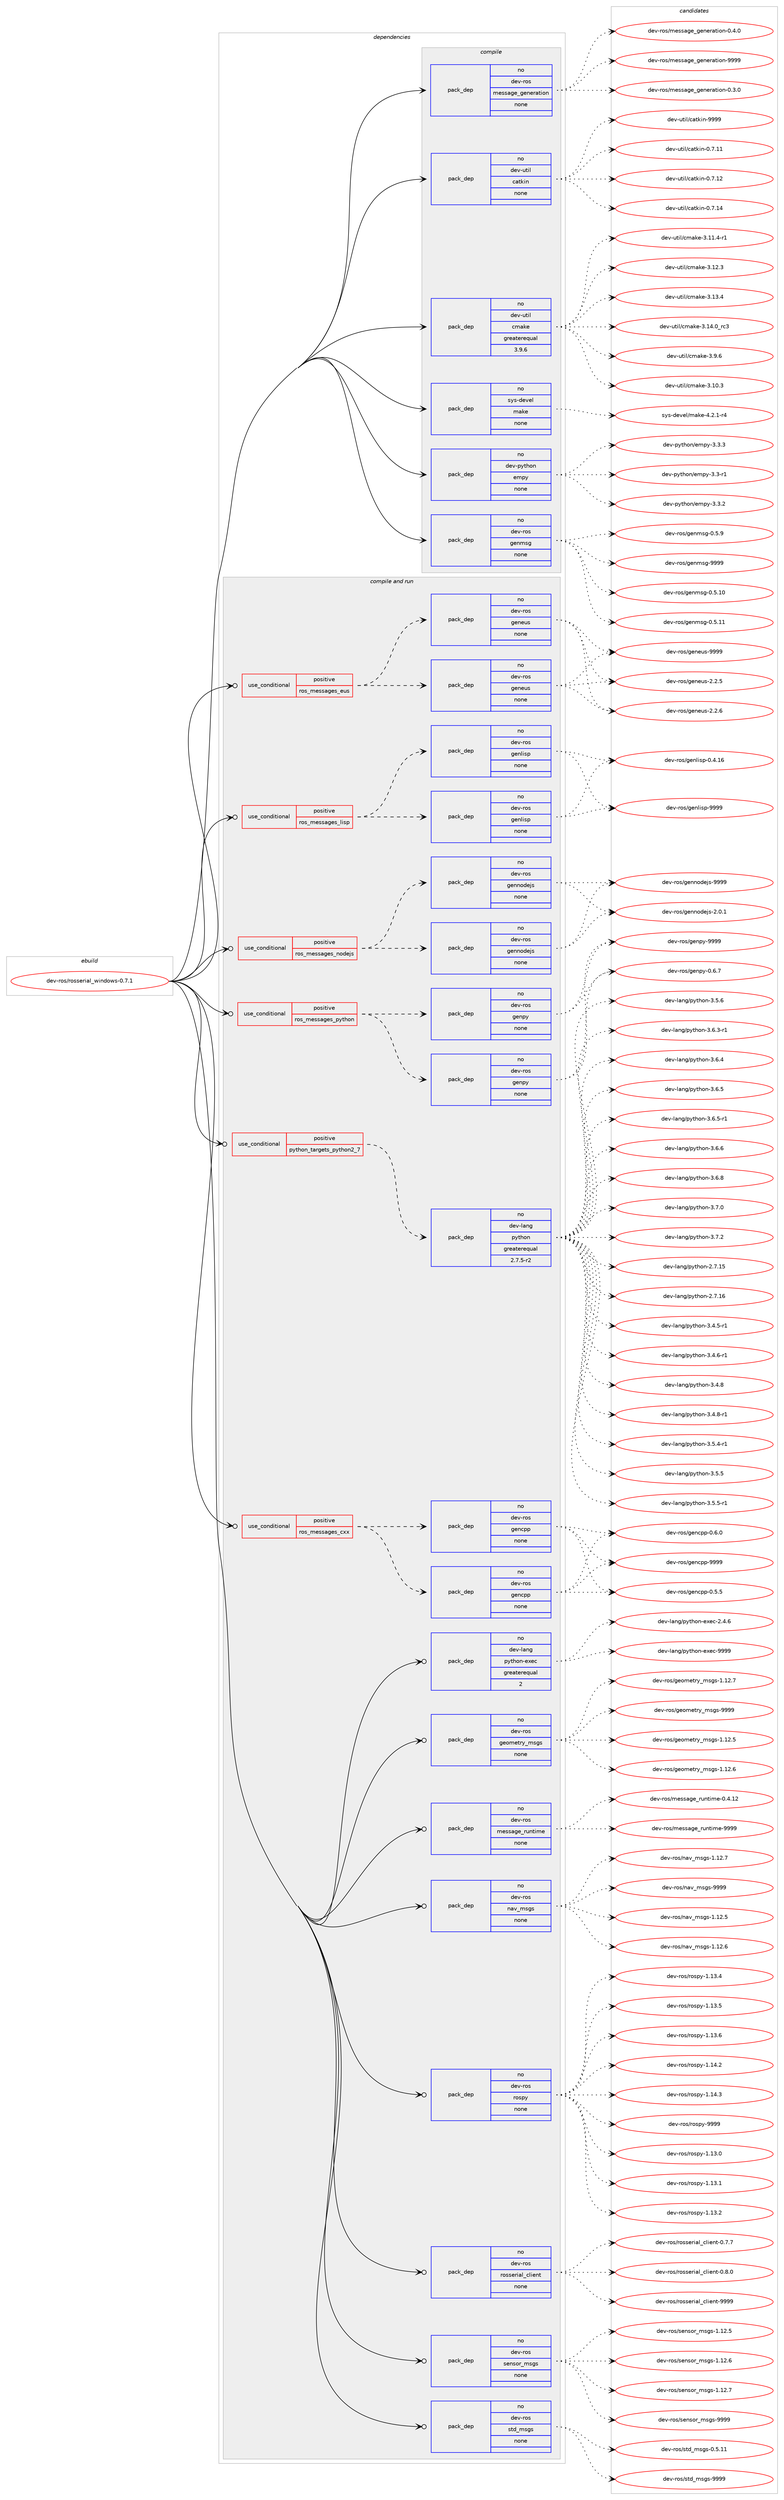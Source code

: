 digraph prolog {

# *************
# Graph options
# *************

newrank=true;
concentrate=true;
compound=true;
graph [rankdir=LR,fontname=Helvetica,fontsize=10,ranksep=1.5];#, ranksep=2.5, nodesep=0.2];
edge  [arrowhead=vee];
node  [fontname=Helvetica,fontsize=10];

# **********
# The ebuild
# **********

subgraph cluster_leftcol {
color=gray;
rank=same;
label=<<i>ebuild</i>>;
id [label="dev-ros/rosserial_windows-0.7.1", color=red, width=4, href="../dev-ros/rosserial_windows-0.7.1.svg"];
}

# ****************
# The dependencies
# ****************

subgraph cluster_midcol {
color=gray;
label=<<i>dependencies</i>>;
subgraph cluster_compile {
fillcolor="#eeeeee";
style=filled;
label=<<i>compile</i>>;
subgraph pack1054044 {
dependency1467731 [label=<<TABLE BORDER="0" CELLBORDER="1" CELLSPACING="0" CELLPADDING="4" WIDTH="220"><TR><TD ROWSPAN="6" CELLPADDING="30">pack_dep</TD></TR><TR><TD WIDTH="110">no</TD></TR><TR><TD>dev-python</TD></TR><TR><TD>empy</TD></TR><TR><TD>none</TD></TR><TR><TD></TD></TR></TABLE>>, shape=none, color=blue];
}
id:e -> dependency1467731:w [weight=20,style="solid",arrowhead="vee"];
subgraph pack1054045 {
dependency1467732 [label=<<TABLE BORDER="0" CELLBORDER="1" CELLSPACING="0" CELLPADDING="4" WIDTH="220"><TR><TD ROWSPAN="6" CELLPADDING="30">pack_dep</TD></TR><TR><TD WIDTH="110">no</TD></TR><TR><TD>dev-ros</TD></TR><TR><TD>genmsg</TD></TR><TR><TD>none</TD></TR><TR><TD></TD></TR></TABLE>>, shape=none, color=blue];
}
id:e -> dependency1467732:w [weight=20,style="solid",arrowhead="vee"];
subgraph pack1054046 {
dependency1467733 [label=<<TABLE BORDER="0" CELLBORDER="1" CELLSPACING="0" CELLPADDING="4" WIDTH="220"><TR><TD ROWSPAN="6" CELLPADDING="30">pack_dep</TD></TR><TR><TD WIDTH="110">no</TD></TR><TR><TD>dev-ros</TD></TR><TR><TD>message_generation</TD></TR><TR><TD>none</TD></TR><TR><TD></TD></TR></TABLE>>, shape=none, color=blue];
}
id:e -> dependency1467733:w [weight=20,style="solid",arrowhead="vee"];
subgraph pack1054047 {
dependency1467734 [label=<<TABLE BORDER="0" CELLBORDER="1" CELLSPACING="0" CELLPADDING="4" WIDTH="220"><TR><TD ROWSPAN="6" CELLPADDING="30">pack_dep</TD></TR><TR><TD WIDTH="110">no</TD></TR><TR><TD>dev-util</TD></TR><TR><TD>catkin</TD></TR><TR><TD>none</TD></TR><TR><TD></TD></TR></TABLE>>, shape=none, color=blue];
}
id:e -> dependency1467734:w [weight=20,style="solid",arrowhead="vee"];
subgraph pack1054048 {
dependency1467735 [label=<<TABLE BORDER="0" CELLBORDER="1" CELLSPACING="0" CELLPADDING="4" WIDTH="220"><TR><TD ROWSPAN="6" CELLPADDING="30">pack_dep</TD></TR><TR><TD WIDTH="110">no</TD></TR><TR><TD>dev-util</TD></TR><TR><TD>cmake</TD></TR><TR><TD>greaterequal</TD></TR><TR><TD>3.9.6</TD></TR></TABLE>>, shape=none, color=blue];
}
id:e -> dependency1467735:w [weight=20,style="solid",arrowhead="vee"];
subgraph pack1054049 {
dependency1467736 [label=<<TABLE BORDER="0" CELLBORDER="1" CELLSPACING="0" CELLPADDING="4" WIDTH="220"><TR><TD ROWSPAN="6" CELLPADDING="30">pack_dep</TD></TR><TR><TD WIDTH="110">no</TD></TR><TR><TD>sys-devel</TD></TR><TR><TD>make</TD></TR><TR><TD>none</TD></TR><TR><TD></TD></TR></TABLE>>, shape=none, color=blue];
}
id:e -> dependency1467736:w [weight=20,style="solid",arrowhead="vee"];
}
subgraph cluster_compileandrun {
fillcolor="#eeeeee";
style=filled;
label=<<i>compile and run</i>>;
subgraph cond390297 {
dependency1467737 [label=<<TABLE BORDER="0" CELLBORDER="1" CELLSPACING="0" CELLPADDING="4"><TR><TD ROWSPAN="3" CELLPADDING="10">use_conditional</TD></TR><TR><TD>positive</TD></TR><TR><TD>python_targets_python2_7</TD></TR></TABLE>>, shape=none, color=red];
subgraph pack1054050 {
dependency1467738 [label=<<TABLE BORDER="0" CELLBORDER="1" CELLSPACING="0" CELLPADDING="4" WIDTH="220"><TR><TD ROWSPAN="6" CELLPADDING="30">pack_dep</TD></TR><TR><TD WIDTH="110">no</TD></TR><TR><TD>dev-lang</TD></TR><TR><TD>python</TD></TR><TR><TD>greaterequal</TD></TR><TR><TD>2.7.5-r2</TD></TR></TABLE>>, shape=none, color=blue];
}
dependency1467737:e -> dependency1467738:w [weight=20,style="dashed",arrowhead="vee"];
}
id:e -> dependency1467737:w [weight=20,style="solid",arrowhead="odotvee"];
subgraph cond390298 {
dependency1467739 [label=<<TABLE BORDER="0" CELLBORDER="1" CELLSPACING="0" CELLPADDING="4"><TR><TD ROWSPAN="3" CELLPADDING="10">use_conditional</TD></TR><TR><TD>positive</TD></TR><TR><TD>ros_messages_cxx</TD></TR></TABLE>>, shape=none, color=red];
subgraph pack1054051 {
dependency1467740 [label=<<TABLE BORDER="0" CELLBORDER="1" CELLSPACING="0" CELLPADDING="4" WIDTH="220"><TR><TD ROWSPAN="6" CELLPADDING="30">pack_dep</TD></TR><TR><TD WIDTH="110">no</TD></TR><TR><TD>dev-ros</TD></TR><TR><TD>gencpp</TD></TR><TR><TD>none</TD></TR><TR><TD></TD></TR></TABLE>>, shape=none, color=blue];
}
dependency1467739:e -> dependency1467740:w [weight=20,style="dashed",arrowhead="vee"];
subgraph pack1054052 {
dependency1467741 [label=<<TABLE BORDER="0" CELLBORDER="1" CELLSPACING="0" CELLPADDING="4" WIDTH="220"><TR><TD ROWSPAN="6" CELLPADDING="30">pack_dep</TD></TR><TR><TD WIDTH="110">no</TD></TR><TR><TD>dev-ros</TD></TR><TR><TD>gencpp</TD></TR><TR><TD>none</TD></TR><TR><TD></TD></TR></TABLE>>, shape=none, color=blue];
}
dependency1467739:e -> dependency1467741:w [weight=20,style="dashed",arrowhead="vee"];
}
id:e -> dependency1467739:w [weight=20,style="solid",arrowhead="odotvee"];
subgraph cond390299 {
dependency1467742 [label=<<TABLE BORDER="0" CELLBORDER="1" CELLSPACING="0" CELLPADDING="4"><TR><TD ROWSPAN="3" CELLPADDING="10">use_conditional</TD></TR><TR><TD>positive</TD></TR><TR><TD>ros_messages_eus</TD></TR></TABLE>>, shape=none, color=red];
subgraph pack1054053 {
dependency1467743 [label=<<TABLE BORDER="0" CELLBORDER="1" CELLSPACING="0" CELLPADDING="4" WIDTH="220"><TR><TD ROWSPAN="6" CELLPADDING="30">pack_dep</TD></TR><TR><TD WIDTH="110">no</TD></TR><TR><TD>dev-ros</TD></TR><TR><TD>geneus</TD></TR><TR><TD>none</TD></TR><TR><TD></TD></TR></TABLE>>, shape=none, color=blue];
}
dependency1467742:e -> dependency1467743:w [weight=20,style="dashed",arrowhead="vee"];
subgraph pack1054054 {
dependency1467744 [label=<<TABLE BORDER="0" CELLBORDER="1" CELLSPACING="0" CELLPADDING="4" WIDTH="220"><TR><TD ROWSPAN="6" CELLPADDING="30">pack_dep</TD></TR><TR><TD WIDTH="110">no</TD></TR><TR><TD>dev-ros</TD></TR><TR><TD>geneus</TD></TR><TR><TD>none</TD></TR><TR><TD></TD></TR></TABLE>>, shape=none, color=blue];
}
dependency1467742:e -> dependency1467744:w [weight=20,style="dashed",arrowhead="vee"];
}
id:e -> dependency1467742:w [weight=20,style="solid",arrowhead="odotvee"];
subgraph cond390300 {
dependency1467745 [label=<<TABLE BORDER="0" CELLBORDER="1" CELLSPACING="0" CELLPADDING="4"><TR><TD ROWSPAN="3" CELLPADDING="10">use_conditional</TD></TR><TR><TD>positive</TD></TR><TR><TD>ros_messages_lisp</TD></TR></TABLE>>, shape=none, color=red];
subgraph pack1054055 {
dependency1467746 [label=<<TABLE BORDER="0" CELLBORDER="1" CELLSPACING="0" CELLPADDING="4" WIDTH="220"><TR><TD ROWSPAN="6" CELLPADDING="30">pack_dep</TD></TR><TR><TD WIDTH="110">no</TD></TR><TR><TD>dev-ros</TD></TR><TR><TD>genlisp</TD></TR><TR><TD>none</TD></TR><TR><TD></TD></TR></TABLE>>, shape=none, color=blue];
}
dependency1467745:e -> dependency1467746:w [weight=20,style="dashed",arrowhead="vee"];
subgraph pack1054056 {
dependency1467747 [label=<<TABLE BORDER="0" CELLBORDER="1" CELLSPACING="0" CELLPADDING="4" WIDTH="220"><TR><TD ROWSPAN="6" CELLPADDING="30">pack_dep</TD></TR><TR><TD WIDTH="110">no</TD></TR><TR><TD>dev-ros</TD></TR><TR><TD>genlisp</TD></TR><TR><TD>none</TD></TR><TR><TD></TD></TR></TABLE>>, shape=none, color=blue];
}
dependency1467745:e -> dependency1467747:w [weight=20,style="dashed",arrowhead="vee"];
}
id:e -> dependency1467745:w [weight=20,style="solid",arrowhead="odotvee"];
subgraph cond390301 {
dependency1467748 [label=<<TABLE BORDER="0" CELLBORDER="1" CELLSPACING="0" CELLPADDING="4"><TR><TD ROWSPAN="3" CELLPADDING="10">use_conditional</TD></TR><TR><TD>positive</TD></TR><TR><TD>ros_messages_nodejs</TD></TR></TABLE>>, shape=none, color=red];
subgraph pack1054057 {
dependency1467749 [label=<<TABLE BORDER="0" CELLBORDER="1" CELLSPACING="0" CELLPADDING="4" WIDTH="220"><TR><TD ROWSPAN="6" CELLPADDING="30">pack_dep</TD></TR><TR><TD WIDTH="110">no</TD></TR><TR><TD>dev-ros</TD></TR><TR><TD>gennodejs</TD></TR><TR><TD>none</TD></TR><TR><TD></TD></TR></TABLE>>, shape=none, color=blue];
}
dependency1467748:e -> dependency1467749:w [weight=20,style="dashed",arrowhead="vee"];
subgraph pack1054058 {
dependency1467750 [label=<<TABLE BORDER="0" CELLBORDER="1" CELLSPACING="0" CELLPADDING="4" WIDTH="220"><TR><TD ROWSPAN="6" CELLPADDING="30">pack_dep</TD></TR><TR><TD WIDTH="110">no</TD></TR><TR><TD>dev-ros</TD></TR><TR><TD>gennodejs</TD></TR><TR><TD>none</TD></TR><TR><TD></TD></TR></TABLE>>, shape=none, color=blue];
}
dependency1467748:e -> dependency1467750:w [weight=20,style="dashed",arrowhead="vee"];
}
id:e -> dependency1467748:w [weight=20,style="solid",arrowhead="odotvee"];
subgraph cond390302 {
dependency1467751 [label=<<TABLE BORDER="0" CELLBORDER="1" CELLSPACING="0" CELLPADDING="4"><TR><TD ROWSPAN="3" CELLPADDING="10">use_conditional</TD></TR><TR><TD>positive</TD></TR><TR><TD>ros_messages_python</TD></TR></TABLE>>, shape=none, color=red];
subgraph pack1054059 {
dependency1467752 [label=<<TABLE BORDER="0" CELLBORDER="1" CELLSPACING="0" CELLPADDING="4" WIDTH="220"><TR><TD ROWSPAN="6" CELLPADDING="30">pack_dep</TD></TR><TR><TD WIDTH="110">no</TD></TR><TR><TD>dev-ros</TD></TR><TR><TD>genpy</TD></TR><TR><TD>none</TD></TR><TR><TD></TD></TR></TABLE>>, shape=none, color=blue];
}
dependency1467751:e -> dependency1467752:w [weight=20,style="dashed",arrowhead="vee"];
subgraph pack1054060 {
dependency1467753 [label=<<TABLE BORDER="0" CELLBORDER="1" CELLSPACING="0" CELLPADDING="4" WIDTH="220"><TR><TD ROWSPAN="6" CELLPADDING="30">pack_dep</TD></TR><TR><TD WIDTH="110">no</TD></TR><TR><TD>dev-ros</TD></TR><TR><TD>genpy</TD></TR><TR><TD>none</TD></TR><TR><TD></TD></TR></TABLE>>, shape=none, color=blue];
}
dependency1467751:e -> dependency1467753:w [weight=20,style="dashed",arrowhead="vee"];
}
id:e -> dependency1467751:w [weight=20,style="solid",arrowhead="odotvee"];
subgraph pack1054061 {
dependency1467754 [label=<<TABLE BORDER="0" CELLBORDER="1" CELLSPACING="0" CELLPADDING="4" WIDTH="220"><TR><TD ROWSPAN="6" CELLPADDING="30">pack_dep</TD></TR><TR><TD WIDTH="110">no</TD></TR><TR><TD>dev-lang</TD></TR><TR><TD>python-exec</TD></TR><TR><TD>greaterequal</TD></TR><TR><TD>2</TD></TR></TABLE>>, shape=none, color=blue];
}
id:e -> dependency1467754:w [weight=20,style="solid",arrowhead="odotvee"];
subgraph pack1054062 {
dependency1467755 [label=<<TABLE BORDER="0" CELLBORDER="1" CELLSPACING="0" CELLPADDING="4" WIDTH="220"><TR><TD ROWSPAN="6" CELLPADDING="30">pack_dep</TD></TR><TR><TD WIDTH="110">no</TD></TR><TR><TD>dev-ros</TD></TR><TR><TD>geometry_msgs</TD></TR><TR><TD>none</TD></TR><TR><TD></TD></TR></TABLE>>, shape=none, color=blue];
}
id:e -> dependency1467755:w [weight=20,style="solid",arrowhead="odotvee"];
subgraph pack1054063 {
dependency1467756 [label=<<TABLE BORDER="0" CELLBORDER="1" CELLSPACING="0" CELLPADDING="4" WIDTH="220"><TR><TD ROWSPAN="6" CELLPADDING="30">pack_dep</TD></TR><TR><TD WIDTH="110">no</TD></TR><TR><TD>dev-ros</TD></TR><TR><TD>message_runtime</TD></TR><TR><TD>none</TD></TR><TR><TD></TD></TR></TABLE>>, shape=none, color=blue];
}
id:e -> dependency1467756:w [weight=20,style="solid",arrowhead="odotvee"];
subgraph pack1054064 {
dependency1467757 [label=<<TABLE BORDER="0" CELLBORDER="1" CELLSPACING="0" CELLPADDING="4" WIDTH="220"><TR><TD ROWSPAN="6" CELLPADDING="30">pack_dep</TD></TR><TR><TD WIDTH="110">no</TD></TR><TR><TD>dev-ros</TD></TR><TR><TD>nav_msgs</TD></TR><TR><TD>none</TD></TR><TR><TD></TD></TR></TABLE>>, shape=none, color=blue];
}
id:e -> dependency1467757:w [weight=20,style="solid",arrowhead="odotvee"];
subgraph pack1054065 {
dependency1467758 [label=<<TABLE BORDER="0" CELLBORDER="1" CELLSPACING="0" CELLPADDING="4" WIDTH="220"><TR><TD ROWSPAN="6" CELLPADDING="30">pack_dep</TD></TR><TR><TD WIDTH="110">no</TD></TR><TR><TD>dev-ros</TD></TR><TR><TD>rospy</TD></TR><TR><TD>none</TD></TR><TR><TD></TD></TR></TABLE>>, shape=none, color=blue];
}
id:e -> dependency1467758:w [weight=20,style="solid",arrowhead="odotvee"];
subgraph pack1054066 {
dependency1467759 [label=<<TABLE BORDER="0" CELLBORDER="1" CELLSPACING="0" CELLPADDING="4" WIDTH="220"><TR><TD ROWSPAN="6" CELLPADDING="30">pack_dep</TD></TR><TR><TD WIDTH="110">no</TD></TR><TR><TD>dev-ros</TD></TR><TR><TD>rosserial_client</TD></TR><TR><TD>none</TD></TR><TR><TD></TD></TR></TABLE>>, shape=none, color=blue];
}
id:e -> dependency1467759:w [weight=20,style="solid",arrowhead="odotvee"];
subgraph pack1054067 {
dependency1467760 [label=<<TABLE BORDER="0" CELLBORDER="1" CELLSPACING="0" CELLPADDING="4" WIDTH="220"><TR><TD ROWSPAN="6" CELLPADDING="30">pack_dep</TD></TR><TR><TD WIDTH="110">no</TD></TR><TR><TD>dev-ros</TD></TR><TR><TD>sensor_msgs</TD></TR><TR><TD>none</TD></TR><TR><TD></TD></TR></TABLE>>, shape=none, color=blue];
}
id:e -> dependency1467760:w [weight=20,style="solid",arrowhead="odotvee"];
subgraph pack1054068 {
dependency1467761 [label=<<TABLE BORDER="0" CELLBORDER="1" CELLSPACING="0" CELLPADDING="4" WIDTH="220"><TR><TD ROWSPAN="6" CELLPADDING="30">pack_dep</TD></TR><TR><TD WIDTH="110">no</TD></TR><TR><TD>dev-ros</TD></TR><TR><TD>std_msgs</TD></TR><TR><TD>none</TD></TR><TR><TD></TD></TR></TABLE>>, shape=none, color=blue];
}
id:e -> dependency1467761:w [weight=20,style="solid",arrowhead="odotvee"];
}
subgraph cluster_run {
fillcolor="#eeeeee";
style=filled;
label=<<i>run</i>>;
}
}

# **************
# The candidates
# **************

subgraph cluster_choices {
rank=same;
color=gray;
label=<<i>candidates</i>>;

subgraph choice1054044 {
color=black;
nodesep=1;
choice1001011184511212111610411111047101109112121455146514511449 [label="dev-python/empy-3.3-r1", color=red, width=4,href="../dev-python/empy-3.3-r1.svg"];
choice1001011184511212111610411111047101109112121455146514650 [label="dev-python/empy-3.3.2", color=red, width=4,href="../dev-python/empy-3.3.2.svg"];
choice1001011184511212111610411111047101109112121455146514651 [label="dev-python/empy-3.3.3", color=red, width=4,href="../dev-python/empy-3.3.3.svg"];
dependency1467731:e -> choice1001011184511212111610411111047101109112121455146514511449:w [style=dotted,weight="100"];
dependency1467731:e -> choice1001011184511212111610411111047101109112121455146514650:w [style=dotted,weight="100"];
dependency1467731:e -> choice1001011184511212111610411111047101109112121455146514651:w [style=dotted,weight="100"];
}
subgraph choice1054045 {
color=black;
nodesep=1;
choice100101118451141111154710310111010911510345484653464948 [label="dev-ros/genmsg-0.5.10", color=red, width=4,href="../dev-ros/genmsg-0.5.10.svg"];
choice100101118451141111154710310111010911510345484653464949 [label="dev-ros/genmsg-0.5.11", color=red, width=4,href="../dev-ros/genmsg-0.5.11.svg"];
choice1001011184511411111547103101110109115103454846534657 [label="dev-ros/genmsg-0.5.9", color=red, width=4,href="../dev-ros/genmsg-0.5.9.svg"];
choice10010111845114111115471031011101091151034557575757 [label="dev-ros/genmsg-9999", color=red, width=4,href="../dev-ros/genmsg-9999.svg"];
dependency1467732:e -> choice100101118451141111154710310111010911510345484653464948:w [style=dotted,weight="100"];
dependency1467732:e -> choice100101118451141111154710310111010911510345484653464949:w [style=dotted,weight="100"];
dependency1467732:e -> choice1001011184511411111547103101110109115103454846534657:w [style=dotted,weight="100"];
dependency1467732:e -> choice10010111845114111115471031011101091151034557575757:w [style=dotted,weight="100"];
}
subgraph choice1054046 {
color=black;
nodesep=1;
choice1001011184511411111547109101115115971031019510310111010111497116105111110454846514648 [label="dev-ros/message_generation-0.3.0", color=red, width=4,href="../dev-ros/message_generation-0.3.0.svg"];
choice1001011184511411111547109101115115971031019510310111010111497116105111110454846524648 [label="dev-ros/message_generation-0.4.0", color=red, width=4,href="../dev-ros/message_generation-0.4.0.svg"];
choice10010111845114111115471091011151159710310195103101110101114971161051111104557575757 [label="dev-ros/message_generation-9999", color=red, width=4,href="../dev-ros/message_generation-9999.svg"];
dependency1467733:e -> choice1001011184511411111547109101115115971031019510310111010111497116105111110454846514648:w [style=dotted,weight="100"];
dependency1467733:e -> choice1001011184511411111547109101115115971031019510310111010111497116105111110454846524648:w [style=dotted,weight="100"];
dependency1467733:e -> choice10010111845114111115471091011151159710310195103101110101114971161051111104557575757:w [style=dotted,weight="100"];
}
subgraph choice1054047 {
color=black;
nodesep=1;
choice1001011184511711610510847999711610710511045484655464949 [label="dev-util/catkin-0.7.11", color=red, width=4,href="../dev-util/catkin-0.7.11.svg"];
choice1001011184511711610510847999711610710511045484655464950 [label="dev-util/catkin-0.7.12", color=red, width=4,href="../dev-util/catkin-0.7.12.svg"];
choice1001011184511711610510847999711610710511045484655464952 [label="dev-util/catkin-0.7.14", color=red, width=4,href="../dev-util/catkin-0.7.14.svg"];
choice100101118451171161051084799971161071051104557575757 [label="dev-util/catkin-9999", color=red, width=4,href="../dev-util/catkin-9999.svg"];
dependency1467734:e -> choice1001011184511711610510847999711610710511045484655464949:w [style=dotted,weight="100"];
dependency1467734:e -> choice1001011184511711610510847999711610710511045484655464950:w [style=dotted,weight="100"];
dependency1467734:e -> choice1001011184511711610510847999711610710511045484655464952:w [style=dotted,weight="100"];
dependency1467734:e -> choice100101118451171161051084799971161071051104557575757:w [style=dotted,weight="100"];
}
subgraph choice1054048 {
color=black;
nodesep=1;
choice1001011184511711610510847991099710710145514649484651 [label="dev-util/cmake-3.10.3", color=red, width=4,href="../dev-util/cmake-3.10.3.svg"];
choice10010111845117116105108479910997107101455146494946524511449 [label="dev-util/cmake-3.11.4-r1", color=red, width=4,href="../dev-util/cmake-3.11.4-r1.svg"];
choice1001011184511711610510847991099710710145514649504651 [label="dev-util/cmake-3.12.3", color=red, width=4,href="../dev-util/cmake-3.12.3.svg"];
choice1001011184511711610510847991099710710145514649514652 [label="dev-util/cmake-3.13.4", color=red, width=4,href="../dev-util/cmake-3.13.4.svg"];
choice1001011184511711610510847991099710710145514649524648951149951 [label="dev-util/cmake-3.14.0_rc3", color=red, width=4,href="../dev-util/cmake-3.14.0_rc3.svg"];
choice10010111845117116105108479910997107101455146574654 [label="dev-util/cmake-3.9.6", color=red, width=4,href="../dev-util/cmake-3.9.6.svg"];
dependency1467735:e -> choice1001011184511711610510847991099710710145514649484651:w [style=dotted,weight="100"];
dependency1467735:e -> choice10010111845117116105108479910997107101455146494946524511449:w [style=dotted,weight="100"];
dependency1467735:e -> choice1001011184511711610510847991099710710145514649504651:w [style=dotted,weight="100"];
dependency1467735:e -> choice1001011184511711610510847991099710710145514649514652:w [style=dotted,weight="100"];
dependency1467735:e -> choice1001011184511711610510847991099710710145514649524648951149951:w [style=dotted,weight="100"];
dependency1467735:e -> choice10010111845117116105108479910997107101455146574654:w [style=dotted,weight="100"];
}
subgraph choice1054049 {
color=black;
nodesep=1;
choice1151211154510010111810110847109971071014552465046494511452 [label="sys-devel/make-4.2.1-r4", color=red, width=4,href="../sys-devel/make-4.2.1-r4.svg"];
dependency1467736:e -> choice1151211154510010111810110847109971071014552465046494511452:w [style=dotted,weight="100"];
}
subgraph choice1054050 {
color=black;
nodesep=1;
choice10010111845108971101034711212111610411111045504655464953 [label="dev-lang/python-2.7.15", color=red, width=4,href="../dev-lang/python-2.7.15.svg"];
choice10010111845108971101034711212111610411111045504655464954 [label="dev-lang/python-2.7.16", color=red, width=4,href="../dev-lang/python-2.7.16.svg"];
choice1001011184510897110103471121211161041111104551465246534511449 [label="dev-lang/python-3.4.5-r1", color=red, width=4,href="../dev-lang/python-3.4.5-r1.svg"];
choice1001011184510897110103471121211161041111104551465246544511449 [label="dev-lang/python-3.4.6-r1", color=red, width=4,href="../dev-lang/python-3.4.6-r1.svg"];
choice100101118451089711010347112121116104111110455146524656 [label="dev-lang/python-3.4.8", color=red, width=4,href="../dev-lang/python-3.4.8.svg"];
choice1001011184510897110103471121211161041111104551465246564511449 [label="dev-lang/python-3.4.8-r1", color=red, width=4,href="../dev-lang/python-3.4.8-r1.svg"];
choice1001011184510897110103471121211161041111104551465346524511449 [label="dev-lang/python-3.5.4-r1", color=red, width=4,href="../dev-lang/python-3.5.4-r1.svg"];
choice100101118451089711010347112121116104111110455146534653 [label="dev-lang/python-3.5.5", color=red, width=4,href="../dev-lang/python-3.5.5.svg"];
choice1001011184510897110103471121211161041111104551465346534511449 [label="dev-lang/python-3.5.5-r1", color=red, width=4,href="../dev-lang/python-3.5.5-r1.svg"];
choice100101118451089711010347112121116104111110455146534654 [label="dev-lang/python-3.5.6", color=red, width=4,href="../dev-lang/python-3.5.6.svg"];
choice1001011184510897110103471121211161041111104551465446514511449 [label="dev-lang/python-3.6.3-r1", color=red, width=4,href="../dev-lang/python-3.6.3-r1.svg"];
choice100101118451089711010347112121116104111110455146544652 [label="dev-lang/python-3.6.4", color=red, width=4,href="../dev-lang/python-3.6.4.svg"];
choice100101118451089711010347112121116104111110455146544653 [label="dev-lang/python-3.6.5", color=red, width=4,href="../dev-lang/python-3.6.5.svg"];
choice1001011184510897110103471121211161041111104551465446534511449 [label="dev-lang/python-3.6.5-r1", color=red, width=4,href="../dev-lang/python-3.6.5-r1.svg"];
choice100101118451089711010347112121116104111110455146544654 [label="dev-lang/python-3.6.6", color=red, width=4,href="../dev-lang/python-3.6.6.svg"];
choice100101118451089711010347112121116104111110455146544656 [label="dev-lang/python-3.6.8", color=red, width=4,href="../dev-lang/python-3.6.8.svg"];
choice100101118451089711010347112121116104111110455146554648 [label="dev-lang/python-3.7.0", color=red, width=4,href="../dev-lang/python-3.7.0.svg"];
choice100101118451089711010347112121116104111110455146554650 [label="dev-lang/python-3.7.2", color=red, width=4,href="../dev-lang/python-3.7.2.svg"];
dependency1467738:e -> choice10010111845108971101034711212111610411111045504655464953:w [style=dotted,weight="100"];
dependency1467738:e -> choice10010111845108971101034711212111610411111045504655464954:w [style=dotted,weight="100"];
dependency1467738:e -> choice1001011184510897110103471121211161041111104551465246534511449:w [style=dotted,weight="100"];
dependency1467738:e -> choice1001011184510897110103471121211161041111104551465246544511449:w [style=dotted,weight="100"];
dependency1467738:e -> choice100101118451089711010347112121116104111110455146524656:w [style=dotted,weight="100"];
dependency1467738:e -> choice1001011184510897110103471121211161041111104551465246564511449:w [style=dotted,weight="100"];
dependency1467738:e -> choice1001011184510897110103471121211161041111104551465346524511449:w [style=dotted,weight="100"];
dependency1467738:e -> choice100101118451089711010347112121116104111110455146534653:w [style=dotted,weight="100"];
dependency1467738:e -> choice1001011184510897110103471121211161041111104551465346534511449:w [style=dotted,weight="100"];
dependency1467738:e -> choice100101118451089711010347112121116104111110455146534654:w [style=dotted,weight="100"];
dependency1467738:e -> choice1001011184510897110103471121211161041111104551465446514511449:w [style=dotted,weight="100"];
dependency1467738:e -> choice100101118451089711010347112121116104111110455146544652:w [style=dotted,weight="100"];
dependency1467738:e -> choice100101118451089711010347112121116104111110455146544653:w [style=dotted,weight="100"];
dependency1467738:e -> choice1001011184510897110103471121211161041111104551465446534511449:w [style=dotted,weight="100"];
dependency1467738:e -> choice100101118451089711010347112121116104111110455146544654:w [style=dotted,weight="100"];
dependency1467738:e -> choice100101118451089711010347112121116104111110455146544656:w [style=dotted,weight="100"];
dependency1467738:e -> choice100101118451089711010347112121116104111110455146554648:w [style=dotted,weight="100"];
dependency1467738:e -> choice100101118451089711010347112121116104111110455146554650:w [style=dotted,weight="100"];
}
subgraph choice1054051 {
color=black;
nodesep=1;
choice100101118451141111154710310111099112112454846534653 [label="dev-ros/gencpp-0.5.5", color=red, width=4,href="../dev-ros/gencpp-0.5.5.svg"];
choice100101118451141111154710310111099112112454846544648 [label="dev-ros/gencpp-0.6.0", color=red, width=4,href="../dev-ros/gencpp-0.6.0.svg"];
choice1001011184511411111547103101110991121124557575757 [label="dev-ros/gencpp-9999", color=red, width=4,href="../dev-ros/gencpp-9999.svg"];
dependency1467740:e -> choice100101118451141111154710310111099112112454846534653:w [style=dotted,weight="100"];
dependency1467740:e -> choice100101118451141111154710310111099112112454846544648:w [style=dotted,weight="100"];
dependency1467740:e -> choice1001011184511411111547103101110991121124557575757:w [style=dotted,weight="100"];
}
subgraph choice1054052 {
color=black;
nodesep=1;
choice100101118451141111154710310111099112112454846534653 [label="dev-ros/gencpp-0.5.5", color=red, width=4,href="../dev-ros/gencpp-0.5.5.svg"];
choice100101118451141111154710310111099112112454846544648 [label="dev-ros/gencpp-0.6.0", color=red, width=4,href="../dev-ros/gencpp-0.6.0.svg"];
choice1001011184511411111547103101110991121124557575757 [label="dev-ros/gencpp-9999", color=red, width=4,href="../dev-ros/gencpp-9999.svg"];
dependency1467741:e -> choice100101118451141111154710310111099112112454846534653:w [style=dotted,weight="100"];
dependency1467741:e -> choice100101118451141111154710310111099112112454846544648:w [style=dotted,weight="100"];
dependency1467741:e -> choice1001011184511411111547103101110991121124557575757:w [style=dotted,weight="100"];
}
subgraph choice1054053 {
color=black;
nodesep=1;
choice1001011184511411111547103101110101117115455046504653 [label="dev-ros/geneus-2.2.5", color=red, width=4,href="../dev-ros/geneus-2.2.5.svg"];
choice1001011184511411111547103101110101117115455046504654 [label="dev-ros/geneus-2.2.6", color=red, width=4,href="../dev-ros/geneus-2.2.6.svg"];
choice10010111845114111115471031011101011171154557575757 [label="dev-ros/geneus-9999", color=red, width=4,href="../dev-ros/geneus-9999.svg"];
dependency1467743:e -> choice1001011184511411111547103101110101117115455046504653:w [style=dotted,weight="100"];
dependency1467743:e -> choice1001011184511411111547103101110101117115455046504654:w [style=dotted,weight="100"];
dependency1467743:e -> choice10010111845114111115471031011101011171154557575757:w [style=dotted,weight="100"];
}
subgraph choice1054054 {
color=black;
nodesep=1;
choice1001011184511411111547103101110101117115455046504653 [label="dev-ros/geneus-2.2.5", color=red, width=4,href="../dev-ros/geneus-2.2.5.svg"];
choice1001011184511411111547103101110101117115455046504654 [label="dev-ros/geneus-2.2.6", color=red, width=4,href="../dev-ros/geneus-2.2.6.svg"];
choice10010111845114111115471031011101011171154557575757 [label="dev-ros/geneus-9999", color=red, width=4,href="../dev-ros/geneus-9999.svg"];
dependency1467744:e -> choice1001011184511411111547103101110101117115455046504653:w [style=dotted,weight="100"];
dependency1467744:e -> choice1001011184511411111547103101110101117115455046504654:w [style=dotted,weight="100"];
dependency1467744:e -> choice10010111845114111115471031011101011171154557575757:w [style=dotted,weight="100"];
}
subgraph choice1054055 {
color=black;
nodesep=1;
choice100101118451141111154710310111010810511511245484652464954 [label="dev-ros/genlisp-0.4.16", color=red, width=4,href="../dev-ros/genlisp-0.4.16.svg"];
choice10010111845114111115471031011101081051151124557575757 [label="dev-ros/genlisp-9999", color=red, width=4,href="../dev-ros/genlisp-9999.svg"];
dependency1467746:e -> choice100101118451141111154710310111010810511511245484652464954:w [style=dotted,weight="100"];
dependency1467746:e -> choice10010111845114111115471031011101081051151124557575757:w [style=dotted,weight="100"];
}
subgraph choice1054056 {
color=black;
nodesep=1;
choice100101118451141111154710310111010810511511245484652464954 [label="dev-ros/genlisp-0.4.16", color=red, width=4,href="../dev-ros/genlisp-0.4.16.svg"];
choice10010111845114111115471031011101081051151124557575757 [label="dev-ros/genlisp-9999", color=red, width=4,href="../dev-ros/genlisp-9999.svg"];
dependency1467747:e -> choice100101118451141111154710310111010810511511245484652464954:w [style=dotted,weight="100"];
dependency1467747:e -> choice10010111845114111115471031011101081051151124557575757:w [style=dotted,weight="100"];
}
subgraph choice1054057 {
color=black;
nodesep=1;
choice1001011184511411111547103101110110111100101106115455046484649 [label="dev-ros/gennodejs-2.0.1", color=red, width=4,href="../dev-ros/gennodejs-2.0.1.svg"];
choice10010111845114111115471031011101101111001011061154557575757 [label="dev-ros/gennodejs-9999", color=red, width=4,href="../dev-ros/gennodejs-9999.svg"];
dependency1467749:e -> choice1001011184511411111547103101110110111100101106115455046484649:w [style=dotted,weight="100"];
dependency1467749:e -> choice10010111845114111115471031011101101111001011061154557575757:w [style=dotted,weight="100"];
}
subgraph choice1054058 {
color=black;
nodesep=1;
choice1001011184511411111547103101110110111100101106115455046484649 [label="dev-ros/gennodejs-2.0.1", color=red, width=4,href="../dev-ros/gennodejs-2.0.1.svg"];
choice10010111845114111115471031011101101111001011061154557575757 [label="dev-ros/gennodejs-9999", color=red, width=4,href="../dev-ros/gennodejs-9999.svg"];
dependency1467750:e -> choice1001011184511411111547103101110110111100101106115455046484649:w [style=dotted,weight="100"];
dependency1467750:e -> choice10010111845114111115471031011101101111001011061154557575757:w [style=dotted,weight="100"];
}
subgraph choice1054059 {
color=black;
nodesep=1;
choice1001011184511411111547103101110112121454846544655 [label="dev-ros/genpy-0.6.7", color=red, width=4,href="../dev-ros/genpy-0.6.7.svg"];
choice10010111845114111115471031011101121214557575757 [label="dev-ros/genpy-9999", color=red, width=4,href="../dev-ros/genpy-9999.svg"];
dependency1467752:e -> choice1001011184511411111547103101110112121454846544655:w [style=dotted,weight="100"];
dependency1467752:e -> choice10010111845114111115471031011101121214557575757:w [style=dotted,weight="100"];
}
subgraph choice1054060 {
color=black;
nodesep=1;
choice1001011184511411111547103101110112121454846544655 [label="dev-ros/genpy-0.6.7", color=red, width=4,href="../dev-ros/genpy-0.6.7.svg"];
choice10010111845114111115471031011101121214557575757 [label="dev-ros/genpy-9999", color=red, width=4,href="../dev-ros/genpy-9999.svg"];
dependency1467753:e -> choice1001011184511411111547103101110112121454846544655:w [style=dotted,weight="100"];
dependency1467753:e -> choice10010111845114111115471031011101121214557575757:w [style=dotted,weight="100"];
}
subgraph choice1054061 {
color=black;
nodesep=1;
choice1001011184510897110103471121211161041111104510112010199455046524654 [label="dev-lang/python-exec-2.4.6", color=red, width=4,href="../dev-lang/python-exec-2.4.6.svg"];
choice10010111845108971101034711212111610411111045101120101994557575757 [label="dev-lang/python-exec-9999", color=red, width=4,href="../dev-lang/python-exec-9999.svg"];
dependency1467754:e -> choice1001011184510897110103471121211161041111104510112010199455046524654:w [style=dotted,weight="100"];
dependency1467754:e -> choice10010111845108971101034711212111610411111045101120101994557575757:w [style=dotted,weight="100"];
}
subgraph choice1054062 {
color=black;
nodesep=1;
choice10010111845114111115471031011111091011161141219510911510311545494649504653 [label="dev-ros/geometry_msgs-1.12.5", color=red, width=4,href="../dev-ros/geometry_msgs-1.12.5.svg"];
choice10010111845114111115471031011111091011161141219510911510311545494649504654 [label="dev-ros/geometry_msgs-1.12.6", color=red, width=4,href="../dev-ros/geometry_msgs-1.12.6.svg"];
choice10010111845114111115471031011111091011161141219510911510311545494649504655 [label="dev-ros/geometry_msgs-1.12.7", color=red, width=4,href="../dev-ros/geometry_msgs-1.12.7.svg"];
choice1001011184511411111547103101111109101116114121951091151031154557575757 [label="dev-ros/geometry_msgs-9999", color=red, width=4,href="../dev-ros/geometry_msgs-9999.svg"];
dependency1467755:e -> choice10010111845114111115471031011111091011161141219510911510311545494649504653:w [style=dotted,weight="100"];
dependency1467755:e -> choice10010111845114111115471031011111091011161141219510911510311545494649504654:w [style=dotted,weight="100"];
dependency1467755:e -> choice10010111845114111115471031011111091011161141219510911510311545494649504655:w [style=dotted,weight="100"];
dependency1467755:e -> choice1001011184511411111547103101111109101116114121951091151031154557575757:w [style=dotted,weight="100"];
}
subgraph choice1054063 {
color=black;
nodesep=1;
choice1001011184511411111547109101115115971031019511411711011610510910145484652464950 [label="dev-ros/message_runtime-0.4.12", color=red, width=4,href="../dev-ros/message_runtime-0.4.12.svg"];
choice100101118451141111154710910111511597103101951141171101161051091014557575757 [label="dev-ros/message_runtime-9999", color=red, width=4,href="../dev-ros/message_runtime-9999.svg"];
dependency1467756:e -> choice1001011184511411111547109101115115971031019511411711011610510910145484652464950:w [style=dotted,weight="100"];
dependency1467756:e -> choice100101118451141111154710910111511597103101951141171101161051091014557575757:w [style=dotted,weight="100"];
}
subgraph choice1054064 {
color=black;
nodesep=1;
choice1001011184511411111547110971189510911510311545494649504653 [label="dev-ros/nav_msgs-1.12.5", color=red, width=4,href="../dev-ros/nav_msgs-1.12.5.svg"];
choice1001011184511411111547110971189510911510311545494649504654 [label="dev-ros/nav_msgs-1.12.6", color=red, width=4,href="../dev-ros/nav_msgs-1.12.6.svg"];
choice1001011184511411111547110971189510911510311545494649504655 [label="dev-ros/nav_msgs-1.12.7", color=red, width=4,href="../dev-ros/nav_msgs-1.12.7.svg"];
choice100101118451141111154711097118951091151031154557575757 [label="dev-ros/nav_msgs-9999", color=red, width=4,href="../dev-ros/nav_msgs-9999.svg"];
dependency1467757:e -> choice1001011184511411111547110971189510911510311545494649504653:w [style=dotted,weight="100"];
dependency1467757:e -> choice1001011184511411111547110971189510911510311545494649504654:w [style=dotted,weight="100"];
dependency1467757:e -> choice1001011184511411111547110971189510911510311545494649504655:w [style=dotted,weight="100"];
dependency1467757:e -> choice100101118451141111154711097118951091151031154557575757:w [style=dotted,weight="100"];
}
subgraph choice1054065 {
color=black;
nodesep=1;
choice100101118451141111154711411111511212145494649514648 [label="dev-ros/rospy-1.13.0", color=red, width=4,href="../dev-ros/rospy-1.13.0.svg"];
choice100101118451141111154711411111511212145494649514649 [label="dev-ros/rospy-1.13.1", color=red, width=4,href="../dev-ros/rospy-1.13.1.svg"];
choice100101118451141111154711411111511212145494649514650 [label="dev-ros/rospy-1.13.2", color=red, width=4,href="../dev-ros/rospy-1.13.2.svg"];
choice100101118451141111154711411111511212145494649514652 [label="dev-ros/rospy-1.13.4", color=red, width=4,href="../dev-ros/rospy-1.13.4.svg"];
choice100101118451141111154711411111511212145494649514653 [label="dev-ros/rospy-1.13.5", color=red, width=4,href="../dev-ros/rospy-1.13.5.svg"];
choice100101118451141111154711411111511212145494649514654 [label="dev-ros/rospy-1.13.6", color=red, width=4,href="../dev-ros/rospy-1.13.6.svg"];
choice100101118451141111154711411111511212145494649524650 [label="dev-ros/rospy-1.14.2", color=red, width=4,href="../dev-ros/rospy-1.14.2.svg"];
choice100101118451141111154711411111511212145494649524651 [label="dev-ros/rospy-1.14.3", color=red, width=4,href="../dev-ros/rospy-1.14.3.svg"];
choice10010111845114111115471141111151121214557575757 [label="dev-ros/rospy-9999", color=red, width=4,href="../dev-ros/rospy-9999.svg"];
dependency1467758:e -> choice100101118451141111154711411111511212145494649514648:w [style=dotted,weight="100"];
dependency1467758:e -> choice100101118451141111154711411111511212145494649514649:w [style=dotted,weight="100"];
dependency1467758:e -> choice100101118451141111154711411111511212145494649514650:w [style=dotted,weight="100"];
dependency1467758:e -> choice100101118451141111154711411111511212145494649514652:w [style=dotted,weight="100"];
dependency1467758:e -> choice100101118451141111154711411111511212145494649514653:w [style=dotted,weight="100"];
dependency1467758:e -> choice100101118451141111154711411111511212145494649514654:w [style=dotted,weight="100"];
dependency1467758:e -> choice100101118451141111154711411111511212145494649524650:w [style=dotted,weight="100"];
dependency1467758:e -> choice100101118451141111154711411111511212145494649524651:w [style=dotted,weight="100"];
dependency1467758:e -> choice10010111845114111115471141111151121214557575757:w [style=dotted,weight="100"];
}
subgraph choice1054066 {
color=black;
nodesep=1;
choice1001011184511411111547114111115115101114105971089599108105101110116454846554655 [label="dev-ros/rosserial_client-0.7.7", color=red, width=4,href="../dev-ros/rosserial_client-0.7.7.svg"];
choice1001011184511411111547114111115115101114105971089599108105101110116454846564648 [label="dev-ros/rosserial_client-0.8.0", color=red, width=4,href="../dev-ros/rosserial_client-0.8.0.svg"];
choice10010111845114111115471141111151151011141059710895991081051011101164557575757 [label="dev-ros/rosserial_client-9999", color=red, width=4,href="../dev-ros/rosserial_client-9999.svg"];
dependency1467759:e -> choice1001011184511411111547114111115115101114105971089599108105101110116454846554655:w [style=dotted,weight="100"];
dependency1467759:e -> choice1001011184511411111547114111115115101114105971089599108105101110116454846564648:w [style=dotted,weight="100"];
dependency1467759:e -> choice10010111845114111115471141111151151011141059710895991081051011101164557575757:w [style=dotted,weight="100"];
}
subgraph choice1054067 {
color=black;
nodesep=1;
choice10010111845114111115471151011101151111149510911510311545494649504653 [label="dev-ros/sensor_msgs-1.12.5", color=red, width=4,href="../dev-ros/sensor_msgs-1.12.5.svg"];
choice10010111845114111115471151011101151111149510911510311545494649504654 [label="dev-ros/sensor_msgs-1.12.6", color=red, width=4,href="../dev-ros/sensor_msgs-1.12.6.svg"];
choice10010111845114111115471151011101151111149510911510311545494649504655 [label="dev-ros/sensor_msgs-1.12.7", color=red, width=4,href="../dev-ros/sensor_msgs-1.12.7.svg"];
choice1001011184511411111547115101110115111114951091151031154557575757 [label="dev-ros/sensor_msgs-9999", color=red, width=4,href="../dev-ros/sensor_msgs-9999.svg"];
dependency1467760:e -> choice10010111845114111115471151011101151111149510911510311545494649504653:w [style=dotted,weight="100"];
dependency1467760:e -> choice10010111845114111115471151011101151111149510911510311545494649504654:w [style=dotted,weight="100"];
dependency1467760:e -> choice10010111845114111115471151011101151111149510911510311545494649504655:w [style=dotted,weight="100"];
dependency1467760:e -> choice1001011184511411111547115101110115111114951091151031154557575757:w [style=dotted,weight="100"];
}
subgraph choice1054068 {
color=black;
nodesep=1;
choice10010111845114111115471151161009510911510311545484653464949 [label="dev-ros/std_msgs-0.5.11", color=red, width=4,href="../dev-ros/std_msgs-0.5.11.svg"];
choice1001011184511411111547115116100951091151031154557575757 [label="dev-ros/std_msgs-9999", color=red, width=4,href="../dev-ros/std_msgs-9999.svg"];
dependency1467761:e -> choice10010111845114111115471151161009510911510311545484653464949:w [style=dotted,weight="100"];
dependency1467761:e -> choice1001011184511411111547115116100951091151031154557575757:w [style=dotted,weight="100"];
}
}

}
